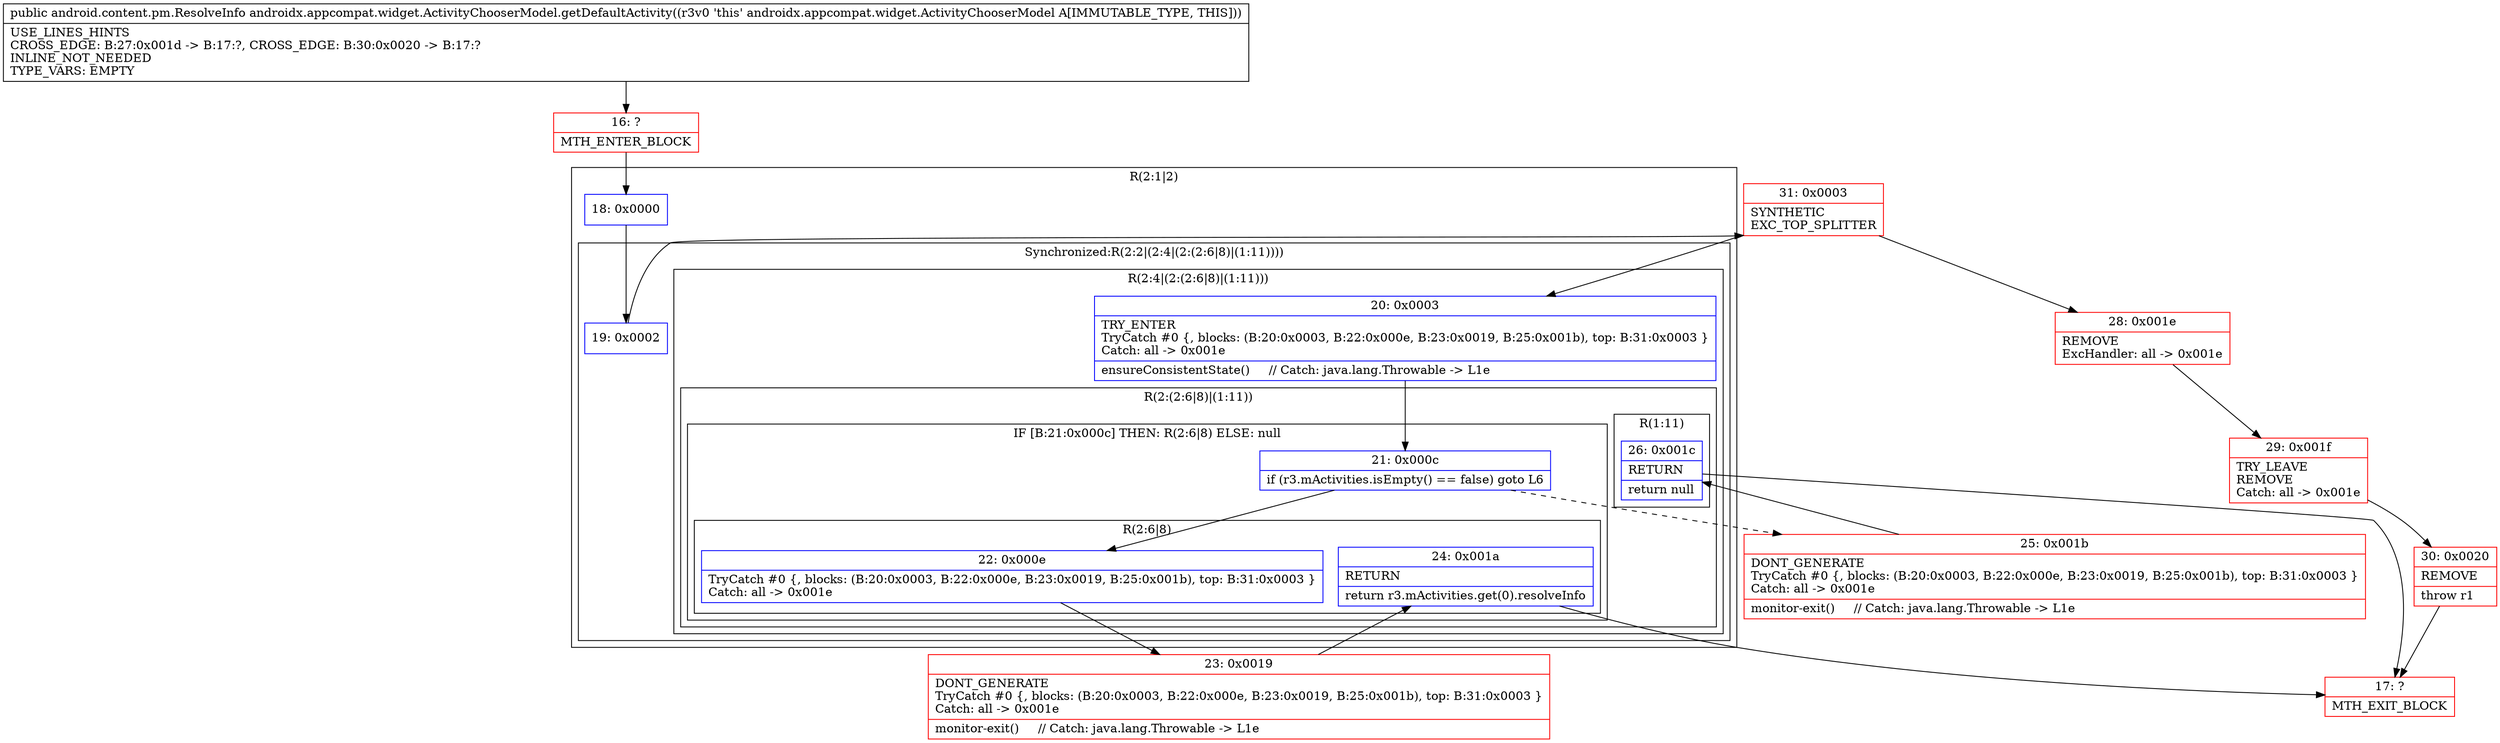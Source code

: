 digraph "CFG forandroidx.appcompat.widget.ActivityChooserModel.getDefaultActivity()Landroid\/content\/pm\/ResolveInfo;" {
subgraph cluster_Region_1985026420 {
label = "R(2:1|2)";
node [shape=record,color=blue];
Node_18 [shape=record,label="{18\:\ 0x0000}"];
subgraph cluster_SynchronizedRegion_749982204 {
label = "Synchronized:R(2:2|(2:4|(2:(2:6|8)|(1:11))))";
node [shape=record,color=blue];
Node_19 [shape=record,label="{19\:\ 0x0002}"];
subgraph cluster_Region_235002578 {
label = "R(2:4|(2:(2:6|8)|(1:11)))";
node [shape=record,color=blue];
Node_20 [shape=record,label="{20\:\ 0x0003|TRY_ENTER\lTryCatch #0 \{, blocks: (B:20:0x0003, B:22:0x000e, B:23:0x0019, B:25:0x001b), top: B:31:0x0003 \}\lCatch: all \-\> 0x001e\l|ensureConsistentState()     \/\/ Catch: java.lang.Throwable \-\> L1e\l}"];
subgraph cluster_Region_1908464632 {
label = "R(2:(2:6|8)|(1:11))";
node [shape=record,color=blue];
subgraph cluster_IfRegion_254076429 {
label = "IF [B:21:0x000c] THEN: R(2:6|8) ELSE: null";
node [shape=record,color=blue];
Node_21 [shape=record,label="{21\:\ 0x000c|if (r3.mActivities.isEmpty() == false) goto L6\l}"];
subgraph cluster_Region_1026226724 {
label = "R(2:6|8)";
node [shape=record,color=blue];
Node_22 [shape=record,label="{22\:\ 0x000e|TryCatch #0 \{, blocks: (B:20:0x0003, B:22:0x000e, B:23:0x0019, B:25:0x001b), top: B:31:0x0003 \}\lCatch: all \-\> 0x001e\l}"];
Node_24 [shape=record,label="{24\:\ 0x001a|RETURN\l|return r3.mActivities.get(0).resolveInfo\l}"];
}
}
subgraph cluster_Region_1031630873 {
label = "R(1:11)";
node [shape=record,color=blue];
Node_26 [shape=record,label="{26\:\ 0x001c|RETURN\l|return null\l}"];
}
}
}
}
}
Node_16 [shape=record,color=red,label="{16\:\ ?|MTH_ENTER_BLOCK\l}"];
Node_31 [shape=record,color=red,label="{31\:\ 0x0003|SYNTHETIC\lEXC_TOP_SPLITTER\l}"];
Node_23 [shape=record,color=red,label="{23\:\ 0x0019|DONT_GENERATE\lTryCatch #0 \{, blocks: (B:20:0x0003, B:22:0x000e, B:23:0x0019, B:25:0x001b), top: B:31:0x0003 \}\lCatch: all \-\> 0x001e\l|monitor\-exit()     \/\/ Catch: java.lang.Throwable \-\> L1e\l}"];
Node_17 [shape=record,color=red,label="{17\:\ ?|MTH_EXIT_BLOCK\l}"];
Node_25 [shape=record,color=red,label="{25\:\ 0x001b|DONT_GENERATE\lTryCatch #0 \{, blocks: (B:20:0x0003, B:22:0x000e, B:23:0x0019, B:25:0x001b), top: B:31:0x0003 \}\lCatch: all \-\> 0x001e\l|monitor\-exit()     \/\/ Catch: java.lang.Throwable \-\> L1e\l}"];
Node_28 [shape=record,color=red,label="{28\:\ 0x001e|REMOVE\lExcHandler: all \-\> 0x001e\l}"];
Node_29 [shape=record,color=red,label="{29\:\ 0x001f|TRY_LEAVE\lREMOVE\lCatch: all \-\> 0x001e\l}"];
Node_30 [shape=record,color=red,label="{30\:\ 0x0020|REMOVE\l|throw r1\l}"];
MethodNode[shape=record,label="{public android.content.pm.ResolveInfo androidx.appcompat.widget.ActivityChooserModel.getDefaultActivity((r3v0 'this' androidx.appcompat.widget.ActivityChooserModel A[IMMUTABLE_TYPE, THIS]))  | USE_LINES_HINTS\lCROSS_EDGE: B:27:0x001d \-\> B:17:?, CROSS_EDGE: B:30:0x0020 \-\> B:17:?\lINLINE_NOT_NEEDED\lTYPE_VARS: EMPTY\l}"];
MethodNode -> Node_16;Node_18 -> Node_19;
Node_19 -> Node_31;
Node_20 -> Node_21;
Node_21 -> Node_22;
Node_21 -> Node_25[style=dashed];
Node_22 -> Node_23;
Node_24 -> Node_17;
Node_26 -> Node_17;
Node_16 -> Node_18;
Node_31 -> Node_20;
Node_31 -> Node_28;
Node_23 -> Node_24;
Node_25 -> Node_26;
Node_28 -> Node_29;
Node_29 -> Node_30;
Node_30 -> Node_17;
}

